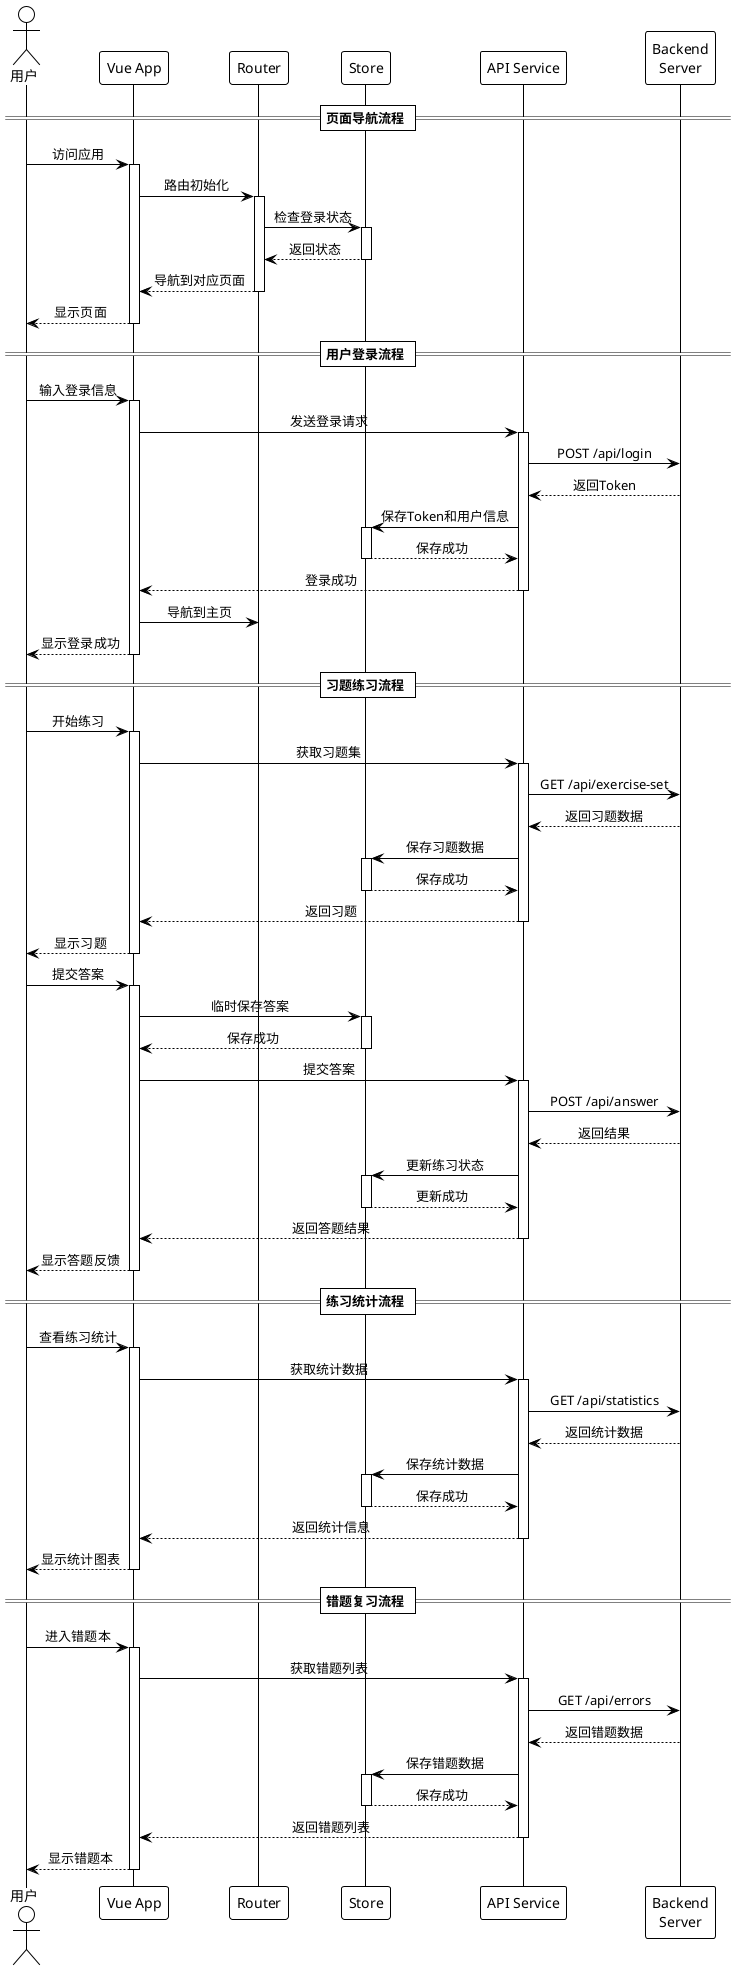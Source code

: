 @startuml 前端交互流程时序图

!theme plain
skinparam backgroundColor white
skinparam sequenceMessageAlign center

actor "用户" as user
participant "Vue App" as app
participant "Router" as router
participant "Store" as store
participant "API Service" as api
participant "Backend\nServer" as server

== 页面导航流程 ==
user -> app: 访问应用
activate app
app -> router: 路由初始化
activate router
router -> store: 检查登录状态
activate store
store --> router: 返回状态
deactivate store
router --> app: 导航到对应页面
deactivate router
app --> user: 显示页面
deactivate app

== 用户登录流程 ==
user -> app: 输入登录信息
activate app
app -> api: 发送登录请求
activate api
api -> server: POST /api/login
server --> api: 返回Token
api -> store: 保存Token和用户信息
activate store
store --> api: 保存成功
deactivate store
api --> app: 登录成功
deactivate api
app -> router: 导航到主页
app --> user: 显示登录成功
deactivate app

== 习题练习流程 ==
user -> app: 开始练习
activate app
app -> api: 获取习题集
activate api
api -> server: GET /api/exercise-set
server --> api: 返回习题数据
api -> store: 保存习题数据
activate store
store --> api: 保存成功
deactivate store
api --> app: 返回习题
deactivate api
app --> user: 显示习题
deactivate app

user -> app: 提交答案
activate app
app -> store: 临时保存答案
activate store
store --> app: 保存成功
deactivate store
app -> api: 提交答案
activate api
api -> server: POST /api/answer
server --> api: 返回结果
api -> store: 更新练习状态
activate store
store --> api: 更新成功
deactivate store
api --> app: 返回答题结果
deactivate api
app --> user: 显示答题反馈
deactivate app

== 练习统计流程 ==
user -> app: 查看练习统计
activate app
app -> api: 获取统计数据
activate api
api -> server: GET /api/statistics
server --> api: 返回统计数据
api -> store: 保存统计数据
activate store
store --> api: 保存成功
deactivate store
api --> app: 返回统计信息
deactivate api
app --> user: 显示统计图表
deactivate app

== 错题复习流程 ==
user -> app: 进入错题本
activate app
app -> api: 获取错题列表
activate api
api -> server: GET /api/errors
server --> api: 返回错题数据
api -> store: 保存错题数据
activate store
store --> api: 保存成功
deactivate store
api --> app: 返回错题列表
deactivate api
app --> user: 显示错题本
deactivate app

@enduml 